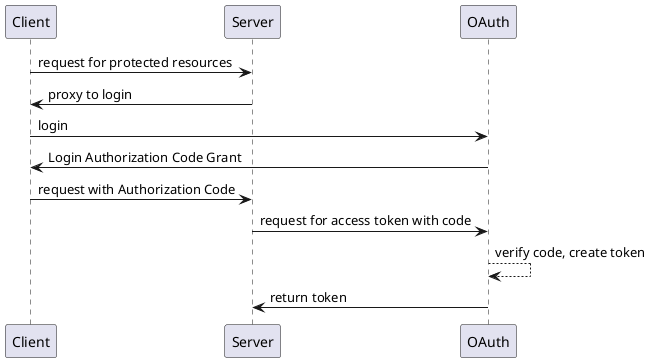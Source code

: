 @startuml
Client -> Server: request for protected resources
Server -> Client: proxy to login
Client -> OAuth : login
OAuth ->  Client: Login Authorization Code Grant

Client -> Server: request with Authorization Code
Server -> OAuth : request for access token with code
OAuth  --> OAuth: verify code, create token
OAuth  -> Server: return token


@enduml